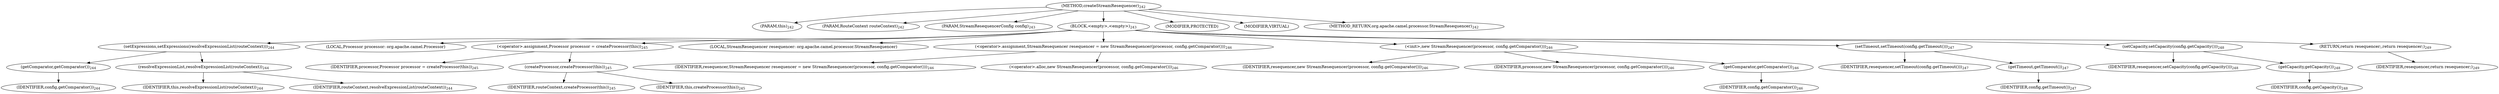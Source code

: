 digraph "createStreamResequencer" {  
"484" [label = <(METHOD,createStreamResequencer)<SUB>242</SUB>> ]
"50" [label = <(PARAM,this)<SUB>242</SUB>> ]
"485" [label = <(PARAM,RouteContext routeContext)<SUB>242</SUB>> ]
"486" [label = <(PARAM,StreamResequencerConfig config)<SUB>243</SUB>> ]
"487" [label = <(BLOCK,&lt;empty&gt;,&lt;empty&gt;)<SUB>243</SUB>> ]
"488" [label = <(setExpressions,setExpressions(resolveExpressionList(routeContext)))<SUB>244</SUB>> ]
"489" [label = <(getComparator,getComparator())<SUB>244</SUB>> ]
"490" [label = <(IDENTIFIER,config,getComparator())<SUB>244</SUB>> ]
"491" [label = <(resolveExpressionList,resolveExpressionList(routeContext))<SUB>244</SUB>> ]
"49" [label = <(IDENTIFIER,this,resolveExpressionList(routeContext))<SUB>244</SUB>> ]
"492" [label = <(IDENTIFIER,routeContext,resolveExpressionList(routeContext))<SUB>244</SUB>> ]
"493" [label = <(LOCAL,Processor processor: org.apache.camel.Processor)> ]
"494" [label = <(&lt;operator&gt;.assignment,Processor processor = createProcessor(this))<SUB>245</SUB>> ]
"495" [label = <(IDENTIFIER,processor,Processor processor = createProcessor(this))<SUB>245</SUB>> ]
"496" [label = <(createProcessor,createProcessor(this))<SUB>245</SUB>> ]
"497" [label = <(IDENTIFIER,routeContext,createProcessor(this))<SUB>245</SUB>> ]
"51" [label = <(IDENTIFIER,this,createProcessor(this))<SUB>245</SUB>> ]
"53" [label = <(LOCAL,StreamResequencer resequencer: org.apache.camel.processor.StreamResequencer)> ]
"498" [label = <(&lt;operator&gt;.assignment,StreamResequencer resequencer = new StreamResequencer(processor, config.getComparator()))<SUB>246</SUB>> ]
"499" [label = <(IDENTIFIER,resequencer,StreamResequencer resequencer = new StreamResequencer(processor, config.getComparator()))<SUB>246</SUB>> ]
"500" [label = <(&lt;operator&gt;.alloc,new StreamResequencer(processor, config.getComparator()))<SUB>246</SUB>> ]
"501" [label = <(&lt;init&gt;,new StreamResequencer(processor, config.getComparator()))<SUB>246</SUB>> ]
"52" [label = <(IDENTIFIER,resequencer,new StreamResequencer(processor, config.getComparator()))<SUB>246</SUB>> ]
"502" [label = <(IDENTIFIER,processor,new StreamResequencer(processor, config.getComparator()))<SUB>246</SUB>> ]
"503" [label = <(getComparator,getComparator())<SUB>246</SUB>> ]
"504" [label = <(IDENTIFIER,config,getComparator())<SUB>246</SUB>> ]
"505" [label = <(setTimeout,setTimeout(config.getTimeout()))<SUB>247</SUB>> ]
"506" [label = <(IDENTIFIER,resequencer,setTimeout(config.getTimeout()))<SUB>247</SUB>> ]
"507" [label = <(getTimeout,getTimeout())<SUB>247</SUB>> ]
"508" [label = <(IDENTIFIER,config,getTimeout())<SUB>247</SUB>> ]
"509" [label = <(setCapacity,setCapacity(config.getCapacity()))<SUB>248</SUB>> ]
"510" [label = <(IDENTIFIER,resequencer,setCapacity(config.getCapacity()))<SUB>248</SUB>> ]
"511" [label = <(getCapacity,getCapacity())<SUB>248</SUB>> ]
"512" [label = <(IDENTIFIER,config,getCapacity())<SUB>248</SUB>> ]
"513" [label = <(RETURN,return resequencer;,return resequencer;)<SUB>249</SUB>> ]
"514" [label = <(IDENTIFIER,resequencer,return resequencer;)<SUB>249</SUB>> ]
"515" [label = <(MODIFIER,PROTECTED)> ]
"516" [label = <(MODIFIER,VIRTUAL)> ]
"517" [label = <(METHOD_RETURN,org.apache.camel.processor.StreamResequencer)<SUB>242</SUB>> ]
  "484" -> "50" 
  "484" -> "485" 
  "484" -> "486" 
  "484" -> "487" 
  "484" -> "515" 
  "484" -> "516" 
  "484" -> "517" 
  "487" -> "488" 
  "487" -> "493" 
  "487" -> "494" 
  "487" -> "53" 
  "487" -> "498" 
  "487" -> "501" 
  "487" -> "505" 
  "487" -> "509" 
  "487" -> "513" 
  "488" -> "489" 
  "488" -> "491" 
  "489" -> "490" 
  "491" -> "49" 
  "491" -> "492" 
  "494" -> "495" 
  "494" -> "496" 
  "496" -> "497" 
  "496" -> "51" 
  "498" -> "499" 
  "498" -> "500" 
  "501" -> "52" 
  "501" -> "502" 
  "501" -> "503" 
  "503" -> "504" 
  "505" -> "506" 
  "505" -> "507" 
  "507" -> "508" 
  "509" -> "510" 
  "509" -> "511" 
  "511" -> "512" 
  "513" -> "514" 
}

